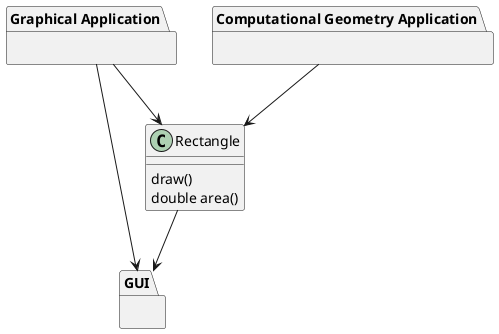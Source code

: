 @startuml

class Rectangle {
	draw()
	double area()	
}

package GUI { }
package "Computational Geometry Application" as CGA { }
package "Graphical Application" as GA { }

Rectangle --> GUI
CGA --> Rectangle
GA --> Rectangle
GA --> GUI

@enduml

